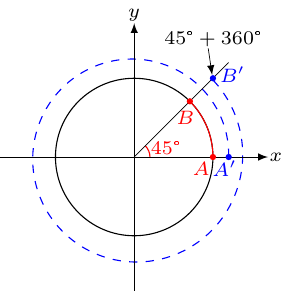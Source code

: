 \documentclass[crop]{standalone}
\usepackage[dvipsnames]{xcolor}
\usepackage{tikz}
\usetikzlibrary{positioning}

\newcommand\spiral{} % just for safety
\def\spiral[#1](#2)(#3:#4)(#5:#6)[#7]{% \spiral[draw options](placement)(start angle:end angle)(start radius:final radius)[revolutions]
\pgfmathsetmacro{\domain}{#4+#7*360}
\pgfmathsetmacro{\growth}{180*(#6-#5)/(pi*(\domain-#3))}
\draw [#1,
       shift={(#2)},
       domain=#3*pi/180:\domain*pi/180,
       variable=\t,
       smooth,
       samples=int(\domain/5)] plot ({\t r}: {#5+\growth*\t-\growth*#3*pi/180})
}

\begin{document}
  \begin{tikzpicture}[font=\scriptsize]
    \draw (0,0) circle (1);
    \draw[red] (0.2,0) arc (0:45:0.2);
    \draw[red] (1,0) arc (0:45:1);
    \spiral[blue,dashed](0,0)(0:45)(1.2:1.4)[1];
    \draw[-latex,line width=0.25pt] (-1.7,0) -- +(3.4,0);
    \draw[-latex,line width=0.25pt] (0,-1.7) -- +(0,3.4);
    \node at (1.8,0) {$x$};
    \node at (0,1.8) {$y$};
    \draw[line width=0.25pt] (0,0) -- +(1.2,1.2);
    \node at (1,1.5) {$45\mbox{°}+360\mbox{°}$};
    \draw[-latex,line width=0.25pt] (0.94,1.38) -- (0.99,1.04);
    \fill[blue] (1,1) circle (0.04);
    
    \node[red] at (0.4,0.12) {$45\mbox{°}$};
    \fill[red] ({0.5*sqrt(2)},{0.5*sqrt(2)}) circle (0.04);
    \node[red] at (0.85,-0.15) {$A$};
    \node[red] at (0.65,0.5) {$B$};
    \fill[red] (1,0) circle (0.04);
    
    \fill[blue] (1.2,0) circle (0.04);
    \node[blue] at (1.15,-0.15) {$A^{\prime}$};
    \node[blue] at (1.25,1.05) {$B^{\prime}$};
  \end{tikzpicture}%
\end{document}